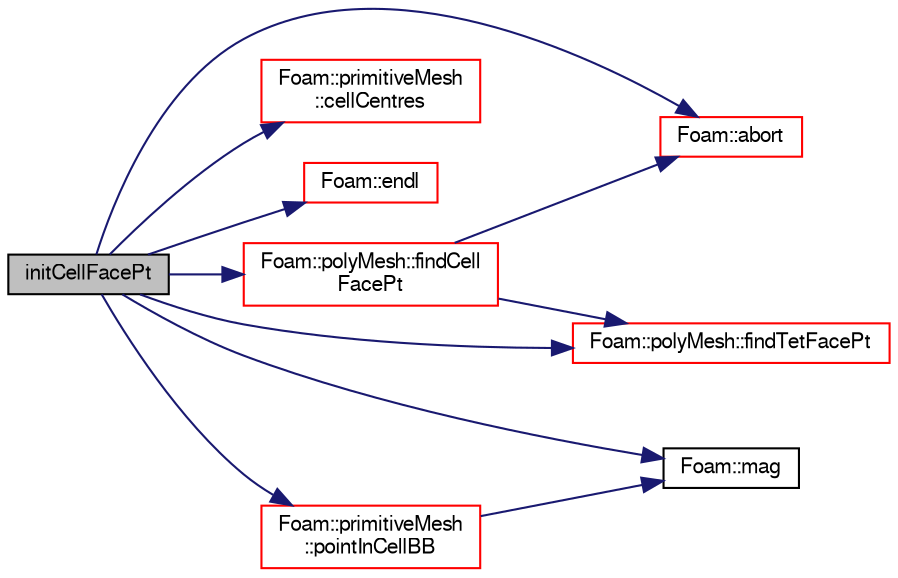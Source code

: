 digraph "initCellFacePt"
{
  bgcolor="transparent";
  edge [fontname="FreeSans",fontsize="10",labelfontname="FreeSans",labelfontsize="10"];
  node [fontname="FreeSans",fontsize="10",shape=record];
  rankdir="LR";
  Node4017 [label="initCellFacePt",height=0.2,width=0.4,color="black", fillcolor="grey75", style="filled", fontcolor="black"];
  Node4017 -> Node4018 [color="midnightblue",fontsize="10",style="solid",fontname="FreeSans"];
  Node4018 [label="Foam::abort",height=0.2,width=0.4,color="red",URL="$a21124.html#a447107a607d03e417307c203fa5fb44b"];
  Node4017 -> Node4061 [color="midnightblue",fontsize="10",style="solid",fontname="FreeSans"];
  Node4061 [label="Foam::primitiveMesh\l::cellCentres",height=0.2,width=0.4,color="red",URL="$a27530.html#a7300aee2989c6ec70e39436816461902"];
  Node4017 -> Node4026 [color="midnightblue",fontsize="10",style="solid",fontname="FreeSans"];
  Node4026 [label="Foam::endl",height=0.2,width=0.4,color="red",URL="$a21124.html#a2db8fe02a0d3909e9351bb4275b23ce4",tooltip="Add newline and flush stream. "];
  Node4017 -> Node4079 [color="midnightblue",fontsize="10",style="solid",fontname="FreeSans"];
  Node4079 [label="Foam::polyMesh::findCell\lFacePt",height=0.2,width=0.4,color="red",URL="$a27410.html#a06fd56b79259f18d15c88a850ad56a03",tooltip="Find the cell, tetFaceI and tetPtI for the given position. "];
  Node4079 -> Node4135 [color="midnightblue",fontsize="10",style="solid",fontname="FreeSans"];
  Node4135 [label="Foam::polyMesh::findTetFacePt",height=0.2,width=0.4,color="red",URL="$a27410.html#a8b9a5f3ae0a609574e12ff885a9d975b",tooltip="Find the tetFaceI and tetPtI for the given position in. "];
  Node4079 -> Node4018 [color="midnightblue",fontsize="10",style="solid",fontname="FreeSans"];
  Node4017 -> Node4135 [color="midnightblue",fontsize="10",style="solid",fontname="FreeSans"];
  Node4017 -> Node4067 [color="midnightblue",fontsize="10",style="solid",fontname="FreeSans"];
  Node4067 [label="Foam::mag",height=0.2,width=0.4,color="black",URL="$a21124.html#a929da2a3fdcf3dacbbe0487d3a330dae"];
  Node4017 -> Node4171 [color="midnightblue",fontsize="10",style="solid",fontname="FreeSans"];
  Node4171 [label="Foam::primitiveMesh\l::pointInCellBB",height=0.2,width=0.4,color="red",URL="$a27530.html#a557516b187054277043e7f132f79978b",tooltip="Return true if the point in the cell bounding box. "];
  Node4171 -> Node4067 [color="midnightblue",fontsize="10",style="solid",fontname="FreeSans"];
}
